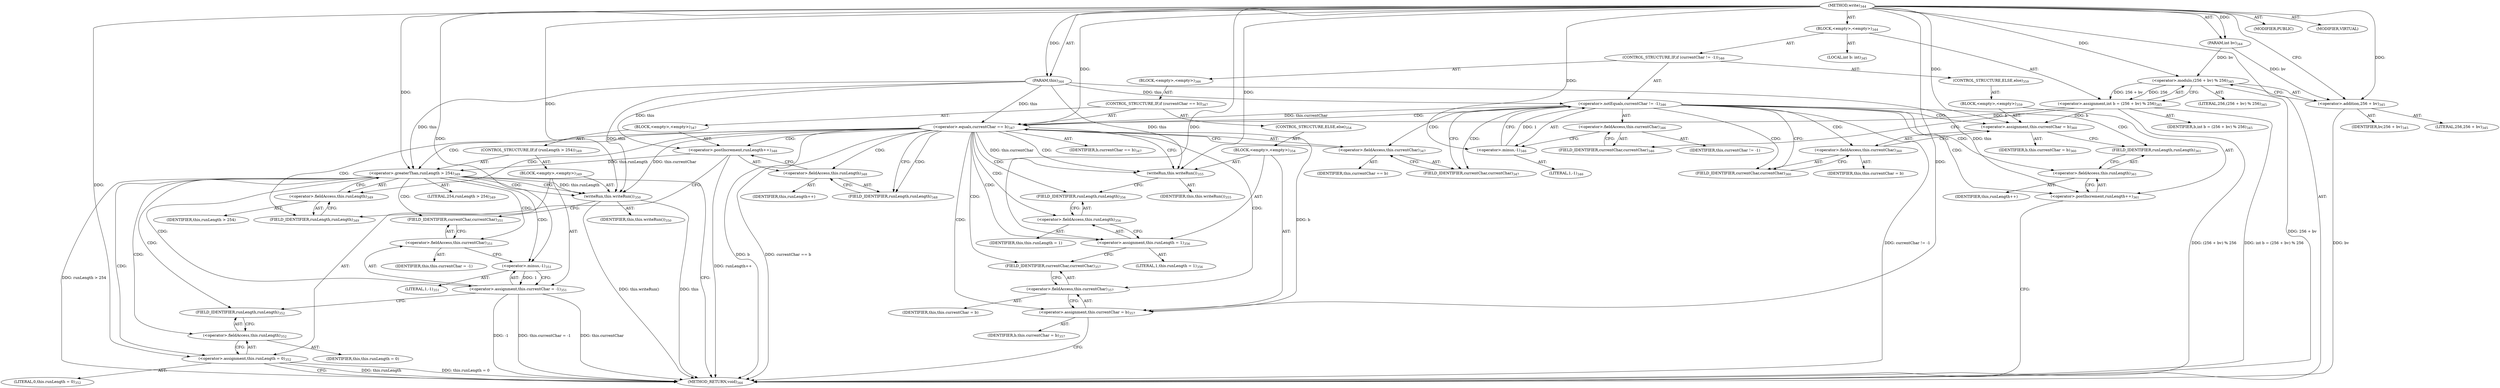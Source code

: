 digraph "write" {  
"111669149701" [label = <(METHOD,write)<SUB>344</SUB>> ]
"115964116992" [label = <(PARAM,this)<SUB>344</SUB>> ]
"115964117019" [label = <(PARAM,int bv)<SUB>344</SUB>> ]
"25769803810" [label = <(BLOCK,&lt;empty&gt;,&lt;empty&gt;)<SUB>344</SUB>> ]
"94489280534" [label = <(LOCAL,int b: int)<SUB>345</SUB>> ]
"30064771354" [label = <(&lt;operator&gt;.assignment,int b = (256 + bv) % 256)<SUB>345</SUB>> ]
"68719477063" [label = <(IDENTIFIER,b,int b = (256 + bv) % 256)<SUB>345</SUB>> ]
"30064771355" [label = <(&lt;operator&gt;.modulo,(256 + bv) % 256)<SUB>345</SUB>> ]
"30064771356" [label = <(&lt;operator&gt;.addition,256 + bv)<SUB>345</SUB>> ]
"90194313316" [label = <(LITERAL,256,256 + bv)<SUB>345</SUB>> ]
"68719477064" [label = <(IDENTIFIER,bv,256 + bv)<SUB>345</SUB>> ]
"90194313317" [label = <(LITERAL,256,(256 + bv) % 256)<SUB>345</SUB>> ]
"47244640286" [label = <(CONTROL_STRUCTURE,IF,if (currentChar != -1))<SUB>346</SUB>> ]
"30064771357" [label = <(&lt;operator&gt;.notEquals,currentChar != -1)<SUB>346</SUB>> ]
"30064771358" [label = <(&lt;operator&gt;.fieldAccess,this.currentChar)<SUB>346</SUB>> ]
"68719477065" [label = <(IDENTIFIER,this,currentChar != -1)> ]
"55834574874" [label = <(FIELD_IDENTIFIER,currentChar,currentChar)<SUB>346</SUB>> ]
"30064771359" [label = <(&lt;operator&gt;.minus,-1)<SUB>346</SUB>> ]
"90194313318" [label = <(LITERAL,1,-1)<SUB>346</SUB>> ]
"25769803811" [label = <(BLOCK,&lt;empty&gt;,&lt;empty&gt;)<SUB>346</SUB>> ]
"47244640287" [label = <(CONTROL_STRUCTURE,IF,if (currentChar == b))<SUB>347</SUB>> ]
"30064771360" [label = <(&lt;operator&gt;.equals,currentChar == b)<SUB>347</SUB>> ]
"30064771361" [label = <(&lt;operator&gt;.fieldAccess,this.currentChar)<SUB>347</SUB>> ]
"68719477066" [label = <(IDENTIFIER,this,currentChar == b)> ]
"55834574875" [label = <(FIELD_IDENTIFIER,currentChar,currentChar)<SUB>347</SUB>> ]
"68719477067" [label = <(IDENTIFIER,b,currentChar == b)<SUB>347</SUB>> ]
"25769803812" [label = <(BLOCK,&lt;empty&gt;,&lt;empty&gt;)<SUB>347</SUB>> ]
"30064771362" [label = <(&lt;operator&gt;.postIncrement,runLength++)<SUB>348</SUB>> ]
"30064771363" [label = <(&lt;operator&gt;.fieldAccess,this.runLength)<SUB>348</SUB>> ]
"68719477068" [label = <(IDENTIFIER,this,runLength++)> ]
"55834574876" [label = <(FIELD_IDENTIFIER,runLength,runLength)<SUB>348</SUB>> ]
"47244640288" [label = <(CONTROL_STRUCTURE,IF,if (runLength &gt; 254))<SUB>349</SUB>> ]
"30064771364" [label = <(&lt;operator&gt;.greaterThan,runLength &gt; 254)<SUB>349</SUB>> ]
"30064771365" [label = <(&lt;operator&gt;.fieldAccess,this.runLength)<SUB>349</SUB>> ]
"68719477069" [label = <(IDENTIFIER,this,runLength &gt; 254)> ]
"55834574877" [label = <(FIELD_IDENTIFIER,runLength,runLength)<SUB>349</SUB>> ]
"90194313319" [label = <(LITERAL,254,runLength &gt; 254)<SUB>349</SUB>> ]
"25769803813" [label = <(BLOCK,&lt;empty&gt;,&lt;empty&gt;)<SUB>349</SUB>> ]
"30064771366" [label = <(writeRun,this.writeRun())<SUB>350</SUB>> ]
"68719476736" [label = <(IDENTIFIER,this,this.writeRun())<SUB>350</SUB>> ]
"30064771367" [label = <(&lt;operator&gt;.assignment,this.currentChar = -1)<SUB>351</SUB>> ]
"30064771368" [label = <(&lt;operator&gt;.fieldAccess,this.currentChar)<SUB>351</SUB>> ]
"68719477070" [label = <(IDENTIFIER,this,this.currentChar = -1)> ]
"55834574878" [label = <(FIELD_IDENTIFIER,currentChar,currentChar)<SUB>351</SUB>> ]
"30064771369" [label = <(&lt;operator&gt;.minus,-1)<SUB>351</SUB>> ]
"90194313320" [label = <(LITERAL,1,-1)<SUB>351</SUB>> ]
"30064771370" [label = <(&lt;operator&gt;.assignment,this.runLength = 0)<SUB>352</SUB>> ]
"30064771371" [label = <(&lt;operator&gt;.fieldAccess,this.runLength)<SUB>352</SUB>> ]
"68719477071" [label = <(IDENTIFIER,this,this.runLength = 0)> ]
"55834574879" [label = <(FIELD_IDENTIFIER,runLength,runLength)<SUB>352</SUB>> ]
"90194313321" [label = <(LITERAL,0,this.runLength = 0)<SUB>352</SUB>> ]
"47244640289" [label = <(CONTROL_STRUCTURE,ELSE,else)<SUB>354</SUB>> ]
"25769803814" [label = <(BLOCK,&lt;empty&gt;,&lt;empty&gt;)<SUB>354</SUB>> ]
"30064771372" [label = <(writeRun,this.writeRun())<SUB>355</SUB>> ]
"68719476737" [label = <(IDENTIFIER,this,this.writeRun())<SUB>355</SUB>> ]
"30064771373" [label = <(&lt;operator&gt;.assignment,this.runLength = 1)<SUB>356</SUB>> ]
"30064771374" [label = <(&lt;operator&gt;.fieldAccess,this.runLength)<SUB>356</SUB>> ]
"68719477072" [label = <(IDENTIFIER,this,this.runLength = 1)> ]
"55834574880" [label = <(FIELD_IDENTIFIER,runLength,runLength)<SUB>356</SUB>> ]
"90194313322" [label = <(LITERAL,1,this.runLength = 1)<SUB>356</SUB>> ]
"30064771375" [label = <(&lt;operator&gt;.assignment,this.currentChar = b)<SUB>357</SUB>> ]
"30064771376" [label = <(&lt;operator&gt;.fieldAccess,this.currentChar)<SUB>357</SUB>> ]
"68719477073" [label = <(IDENTIFIER,this,this.currentChar = b)> ]
"55834574881" [label = <(FIELD_IDENTIFIER,currentChar,currentChar)<SUB>357</SUB>> ]
"68719477074" [label = <(IDENTIFIER,b,this.currentChar = b)<SUB>357</SUB>> ]
"47244640290" [label = <(CONTROL_STRUCTURE,ELSE,else)<SUB>359</SUB>> ]
"25769803815" [label = <(BLOCK,&lt;empty&gt;,&lt;empty&gt;)<SUB>359</SUB>> ]
"30064771377" [label = <(&lt;operator&gt;.assignment,this.currentChar = b)<SUB>360</SUB>> ]
"30064771378" [label = <(&lt;operator&gt;.fieldAccess,this.currentChar)<SUB>360</SUB>> ]
"68719477075" [label = <(IDENTIFIER,this,this.currentChar = b)> ]
"55834574882" [label = <(FIELD_IDENTIFIER,currentChar,currentChar)<SUB>360</SUB>> ]
"68719477076" [label = <(IDENTIFIER,b,this.currentChar = b)<SUB>360</SUB>> ]
"30064771379" [label = <(&lt;operator&gt;.postIncrement,runLength++)<SUB>361</SUB>> ]
"30064771380" [label = <(&lt;operator&gt;.fieldAccess,this.runLength)<SUB>361</SUB>> ]
"68719477077" [label = <(IDENTIFIER,this,runLength++)> ]
"55834574883" [label = <(FIELD_IDENTIFIER,runLength,runLength)<SUB>361</SUB>> ]
"133143986220" [label = <(MODIFIER,PUBLIC)> ]
"133143986221" [label = <(MODIFIER,VIRTUAL)> ]
"128849018885" [label = <(METHOD_RETURN,void)<SUB>344</SUB>> ]
  "111669149701" -> "115964116992"  [ label = "AST: "] 
  "111669149701" -> "115964117019"  [ label = "AST: "] 
  "111669149701" -> "25769803810"  [ label = "AST: "] 
  "111669149701" -> "133143986220"  [ label = "AST: "] 
  "111669149701" -> "133143986221"  [ label = "AST: "] 
  "111669149701" -> "128849018885"  [ label = "AST: "] 
  "25769803810" -> "94489280534"  [ label = "AST: "] 
  "25769803810" -> "30064771354"  [ label = "AST: "] 
  "25769803810" -> "47244640286"  [ label = "AST: "] 
  "30064771354" -> "68719477063"  [ label = "AST: "] 
  "30064771354" -> "30064771355"  [ label = "AST: "] 
  "30064771355" -> "30064771356"  [ label = "AST: "] 
  "30064771355" -> "90194313317"  [ label = "AST: "] 
  "30064771356" -> "90194313316"  [ label = "AST: "] 
  "30064771356" -> "68719477064"  [ label = "AST: "] 
  "47244640286" -> "30064771357"  [ label = "AST: "] 
  "47244640286" -> "25769803811"  [ label = "AST: "] 
  "47244640286" -> "47244640290"  [ label = "AST: "] 
  "30064771357" -> "30064771358"  [ label = "AST: "] 
  "30064771357" -> "30064771359"  [ label = "AST: "] 
  "30064771358" -> "68719477065"  [ label = "AST: "] 
  "30064771358" -> "55834574874"  [ label = "AST: "] 
  "30064771359" -> "90194313318"  [ label = "AST: "] 
  "25769803811" -> "47244640287"  [ label = "AST: "] 
  "47244640287" -> "30064771360"  [ label = "AST: "] 
  "47244640287" -> "25769803812"  [ label = "AST: "] 
  "47244640287" -> "47244640289"  [ label = "AST: "] 
  "30064771360" -> "30064771361"  [ label = "AST: "] 
  "30064771360" -> "68719477067"  [ label = "AST: "] 
  "30064771361" -> "68719477066"  [ label = "AST: "] 
  "30064771361" -> "55834574875"  [ label = "AST: "] 
  "25769803812" -> "30064771362"  [ label = "AST: "] 
  "25769803812" -> "47244640288"  [ label = "AST: "] 
  "30064771362" -> "30064771363"  [ label = "AST: "] 
  "30064771363" -> "68719477068"  [ label = "AST: "] 
  "30064771363" -> "55834574876"  [ label = "AST: "] 
  "47244640288" -> "30064771364"  [ label = "AST: "] 
  "47244640288" -> "25769803813"  [ label = "AST: "] 
  "30064771364" -> "30064771365"  [ label = "AST: "] 
  "30064771364" -> "90194313319"  [ label = "AST: "] 
  "30064771365" -> "68719477069"  [ label = "AST: "] 
  "30064771365" -> "55834574877"  [ label = "AST: "] 
  "25769803813" -> "30064771366"  [ label = "AST: "] 
  "25769803813" -> "30064771367"  [ label = "AST: "] 
  "25769803813" -> "30064771370"  [ label = "AST: "] 
  "30064771366" -> "68719476736"  [ label = "AST: "] 
  "30064771367" -> "30064771368"  [ label = "AST: "] 
  "30064771367" -> "30064771369"  [ label = "AST: "] 
  "30064771368" -> "68719477070"  [ label = "AST: "] 
  "30064771368" -> "55834574878"  [ label = "AST: "] 
  "30064771369" -> "90194313320"  [ label = "AST: "] 
  "30064771370" -> "30064771371"  [ label = "AST: "] 
  "30064771370" -> "90194313321"  [ label = "AST: "] 
  "30064771371" -> "68719477071"  [ label = "AST: "] 
  "30064771371" -> "55834574879"  [ label = "AST: "] 
  "47244640289" -> "25769803814"  [ label = "AST: "] 
  "25769803814" -> "30064771372"  [ label = "AST: "] 
  "25769803814" -> "30064771373"  [ label = "AST: "] 
  "25769803814" -> "30064771375"  [ label = "AST: "] 
  "30064771372" -> "68719476737"  [ label = "AST: "] 
  "30064771373" -> "30064771374"  [ label = "AST: "] 
  "30064771373" -> "90194313322"  [ label = "AST: "] 
  "30064771374" -> "68719477072"  [ label = "AST: "] 
  "30064771374" -> "55834574880"  [ label = "AST: "] 
  "30064771375" -> "30064771376"  [ label = "AST: "] 
  "30064771375" -> "68719477074"  [ label = "AST: "] 
  "30064771376" -> "68719477073"  [ label = "AST: "] 
  "30064771376" -> "55834574881"  [ label = "AST: "] 
  "47244640290" -> "25769803815"  [ label = "AST: "] 
  "25769803815" -> "30064771377"  [ label = "AST: "] 
  "25769803815" -> "30064771379"  [ label = "AST: "] 
  "30064771377" -> "30064771378"  [ label = "AST: "] 
  "30064771377" -> "68719477076"  [ label = "AST: "] 
  "30064771378" -> "68719477075"  [ label = "AST: "] 
  "30064771378" -> "55834574882"  [ label = "AST: "] 
  "30064771379" -> "30064771380"  [ label = "AST: "] 
  "30064771380" -> "68719477077"  [ label = "AST: "] 
  "30064771380" -> "55834574883"  [ label = "AST: "] 
  "30064771354" -> "55834574874"  [ label = "CFG: "] 
  "30064771355" -> "30064771354"  [ label = "CFG: "] 
  "30064771357" -> "55834574875"  [ label = "CFG: "] 
  "30064771357" -> "55834574882"  [ label = "CFG: "] 
  "30064771356" -> "30064771355"  [ label = "CFG: "] 
  "30064771358" -> "30064771359"  [ label = "CFG: "] 
  "30064771359" -> "30064771357"  [ label = "CFG: "] 
  "55834574874" -> "30064771358"  [ label = "CFG: "] 
  "30064771360" -> "55834574876"  [ label = "CFG: "] 
  "30064771360" -> "30064771372"  [ label = "CFG: "] 
  "30064771377" -> "55834574883"  [ label = "CFG: "] 
  "30064771379" -> "128849018885"  [ label = "CFG: "] 
  "30064771361" -> "30064771360"  [ label = "CFG: "] 
  "30064771362" -> "55834574877"  [ label = "CFG: "] 
  "30064771378" -> "30064771377"  [ label = "CFG: "] 
  "30064771380" -> "30064771379"  [ label = "CFG: "] 
  "55834574875" -> "30064771361"  [ label = "CFG: "] 
  "30064771363" -> "30064771362"  [ label = "CFG: "] 
  "30064771364" -> "128849018885"  [ label = "CFG: "] 
  "30064771364" -> "30064771366"  [ label = "CFG: "] 
  "30064771372" -> "55834574880"  [ label = "CFG: "] 
  "30064771373" -> "55834574881"  [ label = "CFG: "] 
  "30064771375" -> "128849018885"  [ label = "CFG: "] 
  "55834574882" -> "30064771378"  [ label = "CFG: "] 
  "55834574883" -> "30064771380"  [ label = "CFG: "] 
  "55834574876" -> "30064771363"  [ label = "CFG: "] 
  "30064771365" -> "30064771364"  [ label = "CFG: "] 
  "30064771366" -> "55834574878"  [ label = "CFG: "] 
  "30064771367" -> "55834574879"  [ label = "CFG: "] 
  "30064771370" -> "128849018885"  [ label = "CFG: "] 
  "30064771374" -> "30064771373"  [ label = "CFG: "] 
  "30064771376" -> "30064771375"  [ label = "CFG: "] 
  "55834574877" -> "30064771365"  [ label = "CFG: "] 
  "30064771368" -> "30064771369"  [ label = "CFG: "] 
  "30064771369" -> "30064771367"  [ label = "CFG: "] 
  "30064771371" -> "30064771370"  [ label = "CFG: "] 
  "55834574880" -> "30064771374"  [ label = "CFG: "] 
  "55834574881" -> "30064771376"  [ label = "CFG: "] 
  "55834574878" -> "30064771368"  [ label = "CFG: "] 
  "55834574879" -> "30064771371"  [ label = "CFG: "] 
  "111669149701" -> "30064771356"  [ label = "CFG: "] 
  "30064771356" -> "128849018885"  [ label = "DDG: bv"] 
  "30064771355" -> "128849018885"  [ label = "DDG: 256 + bv"] 
  "30064771354" -> "128849018885"  [ label = "DDG: (256 + bv) % 256"] 
  "30064771354" -> "128849018885"  [ label = "DDG: int b = (256 + bv) % 256"] 
  "30064771357" -> "128849018885"  [ label = "DDG: currentChar != -1"] 
  "30064771360" -> "128849018885"  [ label = "DDG: b"] 
  "30064771360" -> "128849018885"  [ label = "DDG: currentChar == b"] 
  "30064771362" -> "128849018885"  [ label = "DDG: runLength++"] 
  "30064771364" -> "128849018885"  [ label = "DDG: runLength &gt; 254"] 
  "30064771366" -> "128849018885"  [ label = "DDG: this"] 
  "30064771366" -> "128849018885"  [ label = "DDG: this.writeRun()"] 
  "30064771367" -> "128849018885"  [ label = "DDG: this.currentChar"] 
  "30064771367" -> "128849018885"  [ label = "DDG: -1"] 
  "30064771367" -> "128849018885"  [ label = "DDG: this.currentChar = -1"] 
  "30064771370" -> "128849018885"  [ label = "DDG: this.runLength"] 
  "30064771370" -> "128849018885"  [ label = "DDG: this.runLength = 0"] 
  "111669149701" -> "115964116992"  [ label = "DDG: "] 
  "111669149701" -> "115964117019"  [ label = "DDG: "] 
  "30064771355" -> "30064771354"  [ label = "DDG: 256 + bv"] 
  "30064771355" -> "30064771354"  [ label = "DDG: 256"] 
  "111669149701" -> "30064771355"  [ label = "DDG: "] 
  "115964117019" -> "30064771355"  [ label = "DDG: bv"] 
  "115964116992" -> "30064771357"  [ label = "DDG: this"] 
  "30064771359" -> "30064771357"  [ label = "DDG: 1"] 
  "111669149701" -> "30064771356"  [ label = "DDG: "] 
  "115964117019" -> "30064771356"  [ label = "DDG: bv"] 
  "111669149701" -> "30064771359"  [ label = "DDG: "] 
  "30064771354" -> "30064771377"  [ label = "DDG: b"] 
  "111669149701" -> "30064771377"  [ label = "DDG: "] 
  "115964116992" -> "30064771360"  [ label = "DDG: this"] 
  "30064771357" -> "30064771360"  [ label = "DDG: this.currentChar"] 
  "30064771354" -> "30064771360"  [ label = "DDG: b"] 
  "111669149701" -> "30064771360"  [ label = "DDG: "] 
  "115964116992" -> "30064771379"  [ label = "DDG: this"] 
  "115964116992" -> "30064771362"  [ label = "DDG: this"] 
  "111669149701" -> "30064771373"  [ label = "DDG: "] 
  "30064771360" -> "30064771375"  [ label = "DDG: b"] 
  "111669149701" -> "30064771375"  [ label = "DDG: "] 
  "115964116992" -> "30064771364"  [ label = "DDG: this"] 
  "30064771362" -> "30064771364"  [ label = "DDG: this.runLength"] 
  "111669149701" -> "30064771364"  [ label = "DDG: "] 
  "30064771369" -> "30064771367"  [ label = "DDG: 1"] 
  "111669149701" -> "30064771370"  [ label = "DDG: "] 
  "115964116992" -> "30064771372"  [ label = "DDG: this"] 
  "30064771360" -> "30064771372"  [ label = "DDG: this.currentChar"] 
  "111669149701" -> "30064771372"  [ label = "DDG: "] 
  "115964116992" -> "30064771366"  [ label = "DDG: this"] 
  "30064771360" -> "30064771366"  [ label = "DDG: this.currentChar"] 
  "30064771364" -> "30064771366"  [ label = "DDG: this.runLength"] 
  "111669149701" -> "30064771366"  [ label = "DDG: "] 
  "111669149701" -> "30064771369"  [ label = "DDG: "] 
  "30064771357" -> "30064771361"  [ label = "CDG: "] 
  "30064771357" -> "30064771360"  [ label = "CDG: "] 
  "30064771357" -> "30064771379"  [ label = "CDG: "] 
  "30064771357" -> "30064771380"  [ label = "CDG: "] 
  "30064771357" -> "30064771377"  [ label = "CDG: "] 
  "30064771357" -> "30064771378"  [ label = "CDG: "] 
  "30064771357" -> "55834574875"  [ label = "CDG: "] 
  "30064771357" -> "55834574883"  [ label = "CDG: "] 
  "30064771357" -> "55834574882"  [ label = "CDG: "] 
  "30064771360" -> "30064771365"  [ label = "CDG: "] 
  "30064771360" -> "30064771363"  [ label = "CDG: "] 
  "30064771360" -> "30064771364"  [ label = "CDG: "] 
  "30064771360" -> "30064771362"  [ label = "CDG: "] 
  "30064771360" -> "30064771373"  [ label = "CDG: "] 
  "30064771360" -> "30064771374"  [ label = "CDG: "] 
  "30064771360" -> "30064771372"  [ label = "CDG: "] 
  "30064771360" -> "30064771375"  [ label = "CDG: "] 
  "30064771360" -> "30064771376"  [ label = "CDG: "] 
  "30064771360" -> "55834574876"  [ label = "CDG: "] 
  "30064771360" -> "55834574880"  [ label = "CDG: "] 
  "30064771360" -> "55834574877"  [ label = "CDG: "] 
  "30064771360" -> "55834574881"  [ label = "CDG: "] 
  "30064771364" -> "30064771366"  [ label = "CDG: "] 
  "30064771364" -> "30064771369"  [ label = "CDG: "] 
  "30064771364" -> "30064771370"  [ label = "CDG: "] 
  "30064771364" -> "30064771367"  [ label = "CDG: "] 
  "30064771364" -> "30064771368"  [ label = "CDG: "] 
  "30064771364" -> "30064771371"  [ label = "CDG: "] 
  "30064771364" -> "55834574879"  [ label = "CDG: "] 
  "30064771364" -> "55834574878"  [ label = "CDG: "] 
}
